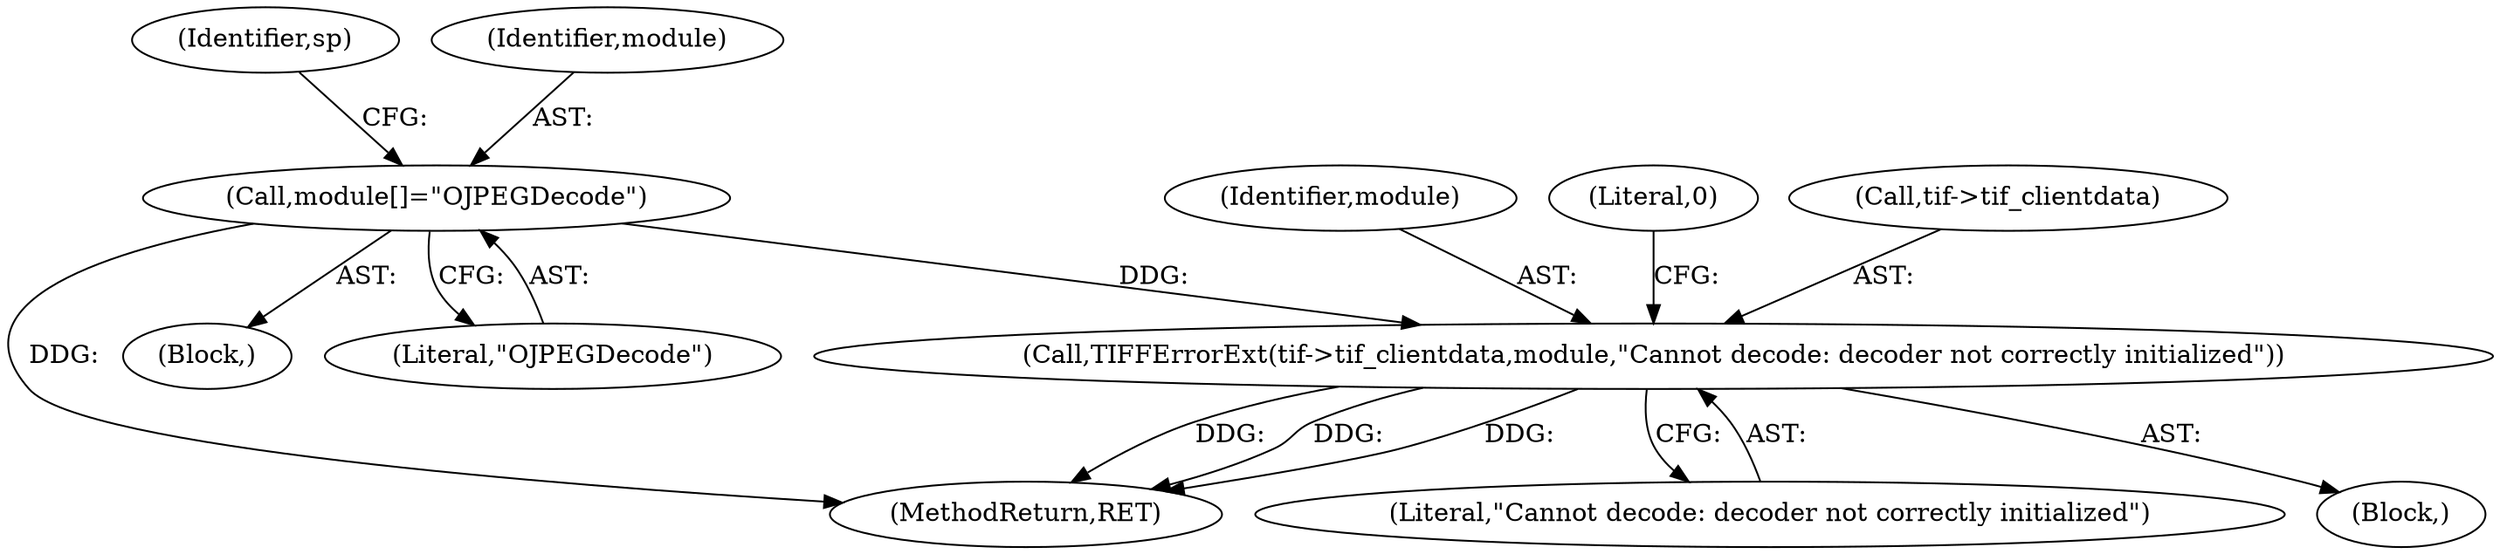 digraph "0_libtiff_43bc256d8ae44b92d2734a3c5bc73957a4d7c1ec@pointer" {
"1000127" [label="(Call,TIFFErrorExt(tif->tif_clientdata,module,\"Cannot decode: decoder not correctly initialized\"))"];
"1000107" [label="(Call,module[]=\"OJPEGDecode\")"];
"1000105" [label="(Block,)"];
"1000131" [label="(Identifier,module)"];
"1000109" [label="(Literal,\"OJPEGDecode\")"];
"1000112" [label="(Identifier,sp)"];
"1000134" [label="(Literal,0)"];
"1000164" [label="(MethodReturn,RET)"];
"1000132" [label="(Literal,\"Cannot decode: decoder not correctly initialized\")"];
"1000128" [label="(Call,tif->tif_clientdata)"];
"1000127" [label="(Call,TIFFErrorExt(tif->tif_clientdata,module,\"Cannot decode: decoder not correctly initialized\"))"];
"1000107" [label="(Call,module[]=\"OJPEGDecode\")"];
"1000108" [label="(Identifier,module)"];
"1000126" [label="(Block,)"];
"1000127" -> "1000126"  [label="AST: "];
"1000127" -> "1000132"  [label="CFG: "];
"1000128" -> "1000127"  [label="AST: "];
"1000131" -> "1000127"  [label="AST: "];
"1000132" -> "1000127"  [label="AST: "];
"1000134" -> "1000127"  [label="CFG: "];
"1000127" -> "1000164"  [label="DDG: "];
"1000127" -> "1000164"  [label="DDG: "];
"1000127" -> "1000164"  [label="DDG: "];
"1000107" -> "1000127"  [label="DDG: "];
"1000107" -> "1000105"  [label="AST: "];
"1000107" -> "1000109"  [label="CFG: "];
"1000108" -> "1000107"  [label="AST: "];
"1000109" -> "1000107"  [label="AST: "];
"1000112" -> "1000107"  [label="CFG: "];
"1000107" -> "1000164"  [label="DDG: "];
}

